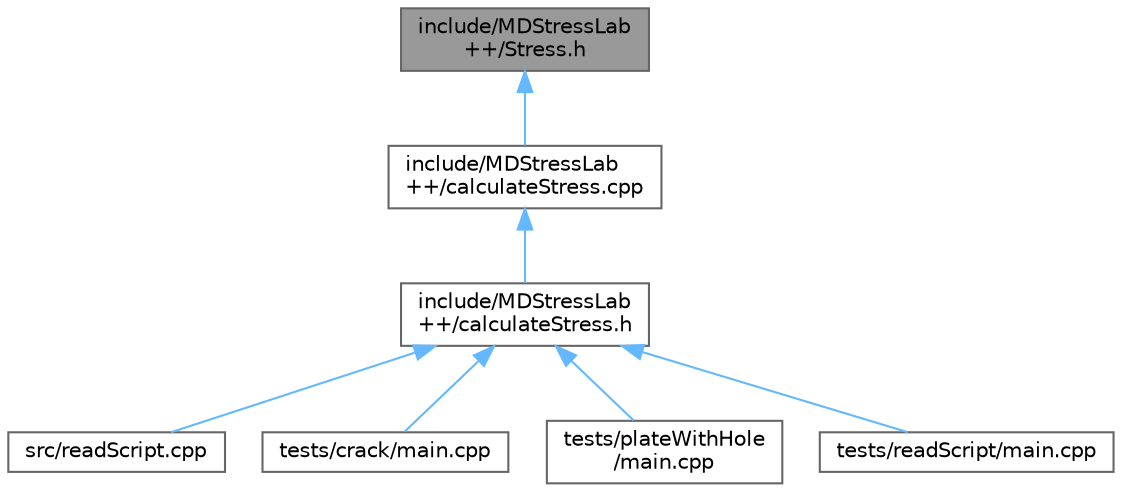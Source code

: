 digraph "include/MDStressLab++/Stress.h"
{
 // LATEX_PDF_SIZE
  bgcolor="transparent";
  edge [fontname=Helvetica,fontsize=10,labelfontname=Helvetica,labelfontsize=10];
  node [fontname=Helvetica,fontsize=10,shape=box,height=0.2,width=0.4];
  Node1 [id="Node000001",label="include/MDStressLab\l++/Stress.h",height=0.2,width=0.4,color="gray40", fillcolor="grey60", style="filled", fontcolor="black",tooltip=" "];
  Node1 -> Node2 [id="edge1_Node000001_Node000002",dir="back",color="steelblue1",style="solid",tooltip=" "];
  Node2 [id="Node000002",label="include/MDStressLab\l++/calculateStress.cpp",height=0.2,width=0.4,color="grey40", fillcolor="white", style="filled",URL="$calculateStress_8cpp.html",tooltip=" "];
  Node2 -> Node3 [id="edge2_Node000002_Node000003",dir="back",color="steelblue1",style="solid",tooltip=" "];
  Node3 [id="Node000003",label="include/MDStressLab\l++/calculateStress.h",height=0.2,width=0.4,color="grey40", fillcolor="white", style="filled",URL="$calculateStress_8h.html",tooltip=" "];
  Node3 -> Node4 [id="edge3_Node000003_Node000004",dir="back",color="steelblue1",style="solid",tooltip=" "];
  Node4 [id="Node000004",label="src/readScript.cpp",height=0.2,width=0.4,color="grey40", fillcolor="white", style="filled",URL="$readScript_8cpp.html",tooltip=" "];
  Node3 -> Node5 [id="edge4_Node000003_Node000005",dir="back",color="steelblue1",style="solid",tooltip=" "];
  Node5 [id="Node000005",label="tests/crack/main.cpp",height=0.2,width=0.4,color="grey40", fillcolor="white", style="filled",URL="$crack_2main_8cpp.html",tooltip=" "];
  Node3 -> Node6 [id="edge5_Node000003_Node000006",dir="back",color="steelblue1",style="solid",tooltip=" "];
  Node6 [id="Node000006",label="tests/plateWithHole\l/main.cpp",height=0.2,width=0.4,color="grey40", fillcolor="white", style="filled",URL="$plateWithHole_2main_8cpp.html",tooltip=" "];
  Node3 -> Node7 [id="edge6_Node000003_Node000007",dir="back",color="steelblue1",style="solid",tooltip=" "];
  Node7 [id="Node000007",label="tests/readScript/main.cpp",height=0.2,width=0.4,color="grey40", fillcolor="white", style="filled",URL="$readScript_2main_8cpp.html",tooltip=" "];
}
